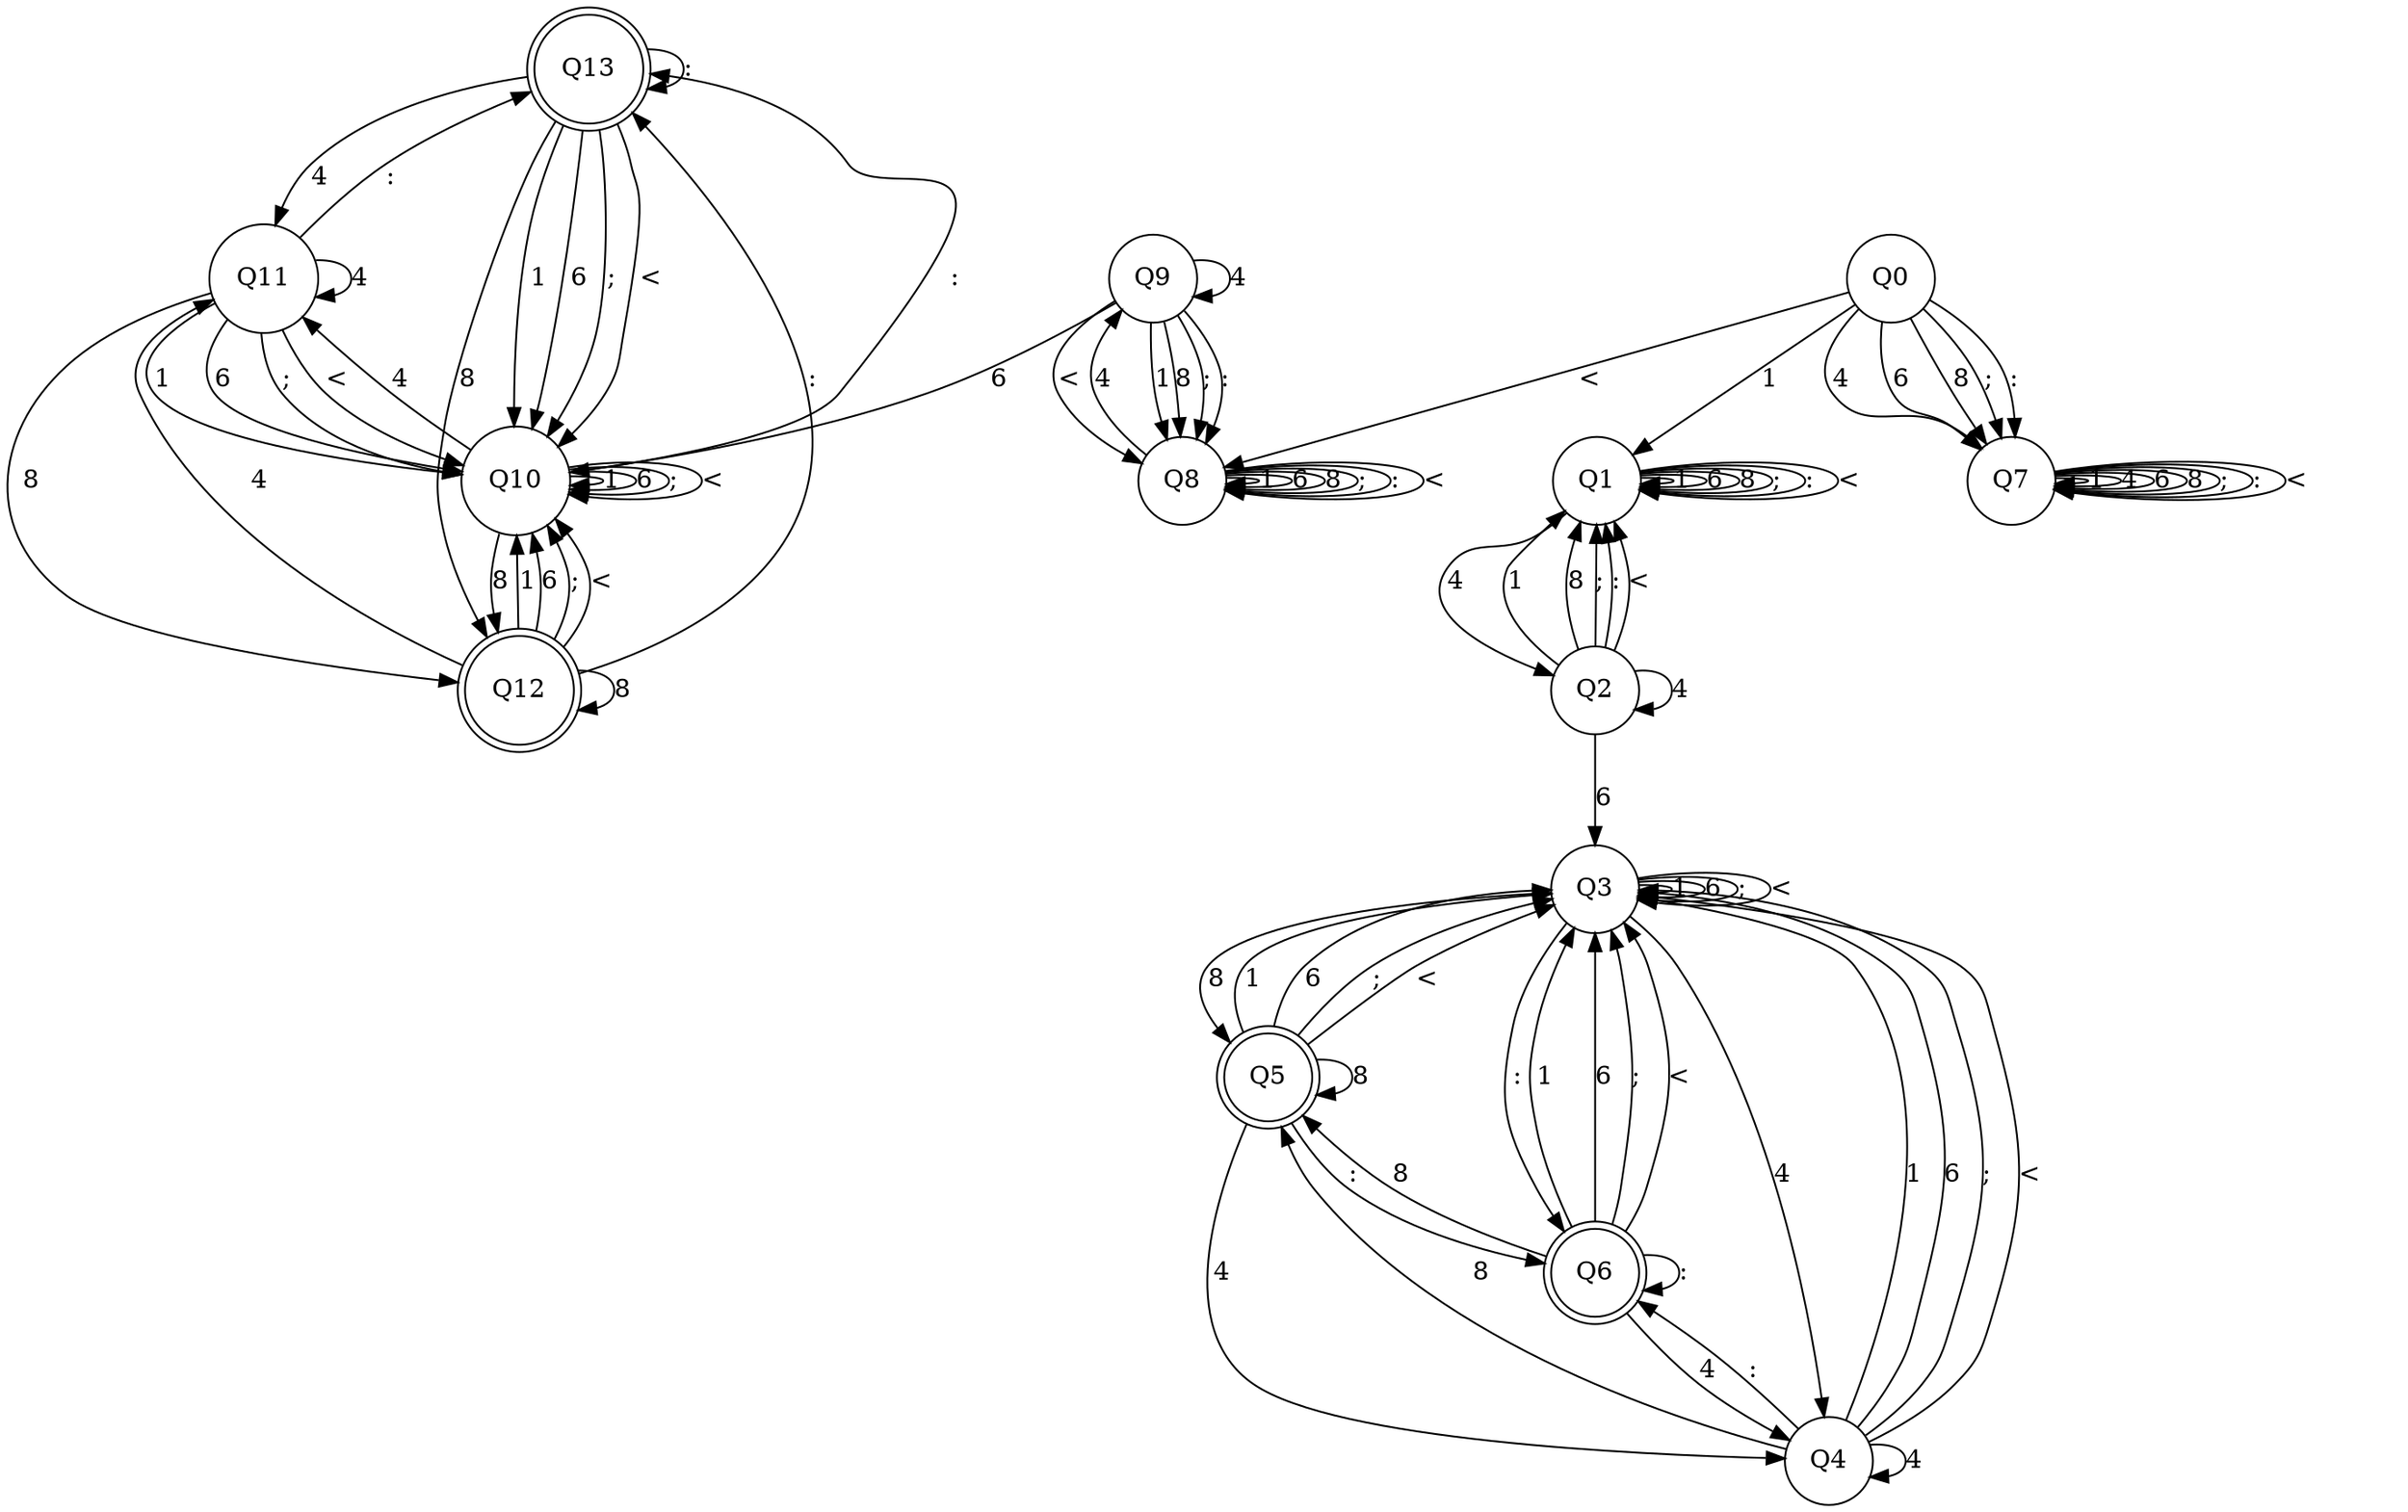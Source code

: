 digraph re_dfa {
Q13 [shape=doublecircle];
Q11 [shape=circle];
Q5 [shape=doublecircle];
Q1 [shape=circle];
Q7 [shape=circle];
Q8 [shape=circle];
Q2 [shape=circle];
Q6 [shape=doublecircle];
Q0 [shape=circle];
Q12 [shape=doublecircle];
Q4 [shape=circle];
Q10 [shape=circle];
Q3 [shape=circle];
Q9 [shape=circle];
Q13 -> Q10  [label=1];
Q13 -> Q11  [label=4];
Q13 -> Q10  [label=6];
Q13 -> Q12  [label=8];
Q13 -> Q10  [label=";"];
Q13 -> Q13  [label=":"];
Q13 -> Q10  [label="<"];
Q11 -> Q10  [label=1];
Q11 -> Q11  [label=4];
Q11 -> Q10  [label=6];
Q11 -> Q12  [label=8];
Q11 -> Q10  [label=";"];
Q11 -> Q13  [label=":"];
Q11 -> Q10  [label="<"];
Q5 -> Q3  [label=1];
Q5 -> Q4  [label=4];
Q5 -> Q3  [label=6];
Q5 -> Q5  [label=8];
Q5 -> Q3  [label=";"];
Q5 -> Q6  [label=":"];
Q5 -> Q3  [label="<"];
Q1 -> Q1  [label=1];
Q1 -> Q2  [label=4];
Q1 -> Q1  [label=6];
Q1 -> Q1  [label=8];
Q1 -> Q1  [label=";"];
Q1 -> Q1  [label=":"];
Q1 -> Q1  [label="<"];
Q7 -> Q7  [label=1];
Q7 -> Q7  [label=4];
Q7 -> Q7  [label=6];
Q7 -> Q7  [label=8];
Q7 -> Q7  [label=";"];
Q7 -> Q7  [label=":"];
Q7 -> Q7  [label="<"];
Q8 -> Q8  [label=1];
Q8 -> Q9  [label=4];
Q8 -> Q8  [label=6];
Q8 -> Q8  [label=8];
Q8 -> Q8  [label=";"];
Q8 -> Q8  [label=":"];
Q8 -> Q8  [label="<"];
Q2 -> Q1  [label=1];
Q2 -> Q2  [label=4];
Q2 -> Q3  [label=6];
Q2 -> Q1  [label=8];
Q2 -> Q1  [label=";"];
Q2 -> Q1  [label=":"];
Q2 -> Q1  [label="<"];
Q6 -> Q3  [label=1];
Q6 -> Q4  [label=4];
Q6 -> Q3  [label=6];
Q6 -> Q5  [label=8];
Q6 -> Q3  [label=";"];
Q6 -> Q6  [label=":"];
Q6 -> Q3  [label="<"];
Q0 -> Q1  [label=1];
Q0 -> Q7  [label=4];
Q0 -> Q7  [label=6];
Q0 -> Q7  [label=8];
Q0 -> Q7  [label=";"];
Q0 -> Q7  [label=":"];
Q0 -> Q8  [label="<"];
Q12 -> Q10  [label=1];
Q12 -> Q11  [label=4];
Q12 -> Q10  [label=6];
Q12 -> Q12  [label=8];
Q12 -> Q10  [label=";"];
Q12 -> Q13  [label=":"];
Q12 -> Q10  [label="<"];
Q4 -> Q3  [label=1];
Q4 -> Q4  [label=4];
Q4 -> Q3  [label=6];
Q4 -> Q5  [label=8];
Q4 -> Q3  [label=";"];
Q4 -> Q6  [label=":"];
Q4 -> Q3  [label="<"];
Q10 -> Q10  [label=1];
Q10 -> Q11  [label=4];
Q10 -> Q10  [label=6];
Q10 -> Q12  [label=8];
Q10 -> Q10  [label=";"];
Q10 -> Q13  [label=":"];
Q10 -> Q10  [label="<"];
Q3 -> Q3  [label=1];
Q3 -> Q4  [label=4];
Q3 -> Q3  [label=6];
Q3 -> Q5  [label=8];
Q3 -> Q3  [label=";"];
Q3 -> Q6  [label=":"];
Q3 -> Q3  [label="<"];
Q9 -> Q8  [label=1];
Q9 -> Q9  [label=4];
Q9 -> Q10  [label=6];
Q9 -> Q8  [label=8];
Q9 -> Q8  [label=";"];
Q9 -> Q8  [label=":"];
Q9 -> Q8  [label="<"];
}
